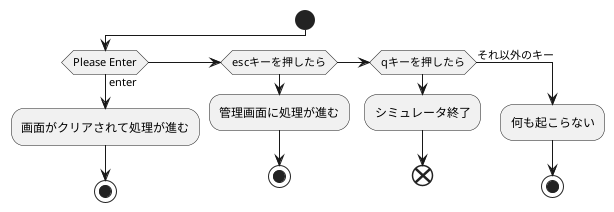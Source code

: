 @startuml タイトル
    start
    if (Please Enter) then (enter)
    :画面がクリアされて処理が進む;
    stop
    else if(escキーを押したら)
    :管理画面に処理が進む;
    stop
    else if (qキーを押したら)
    :シミュレータ終了;
    end
    else (それ以外のキー)
    :何も起こらない;
    stop
endif


@enduml 